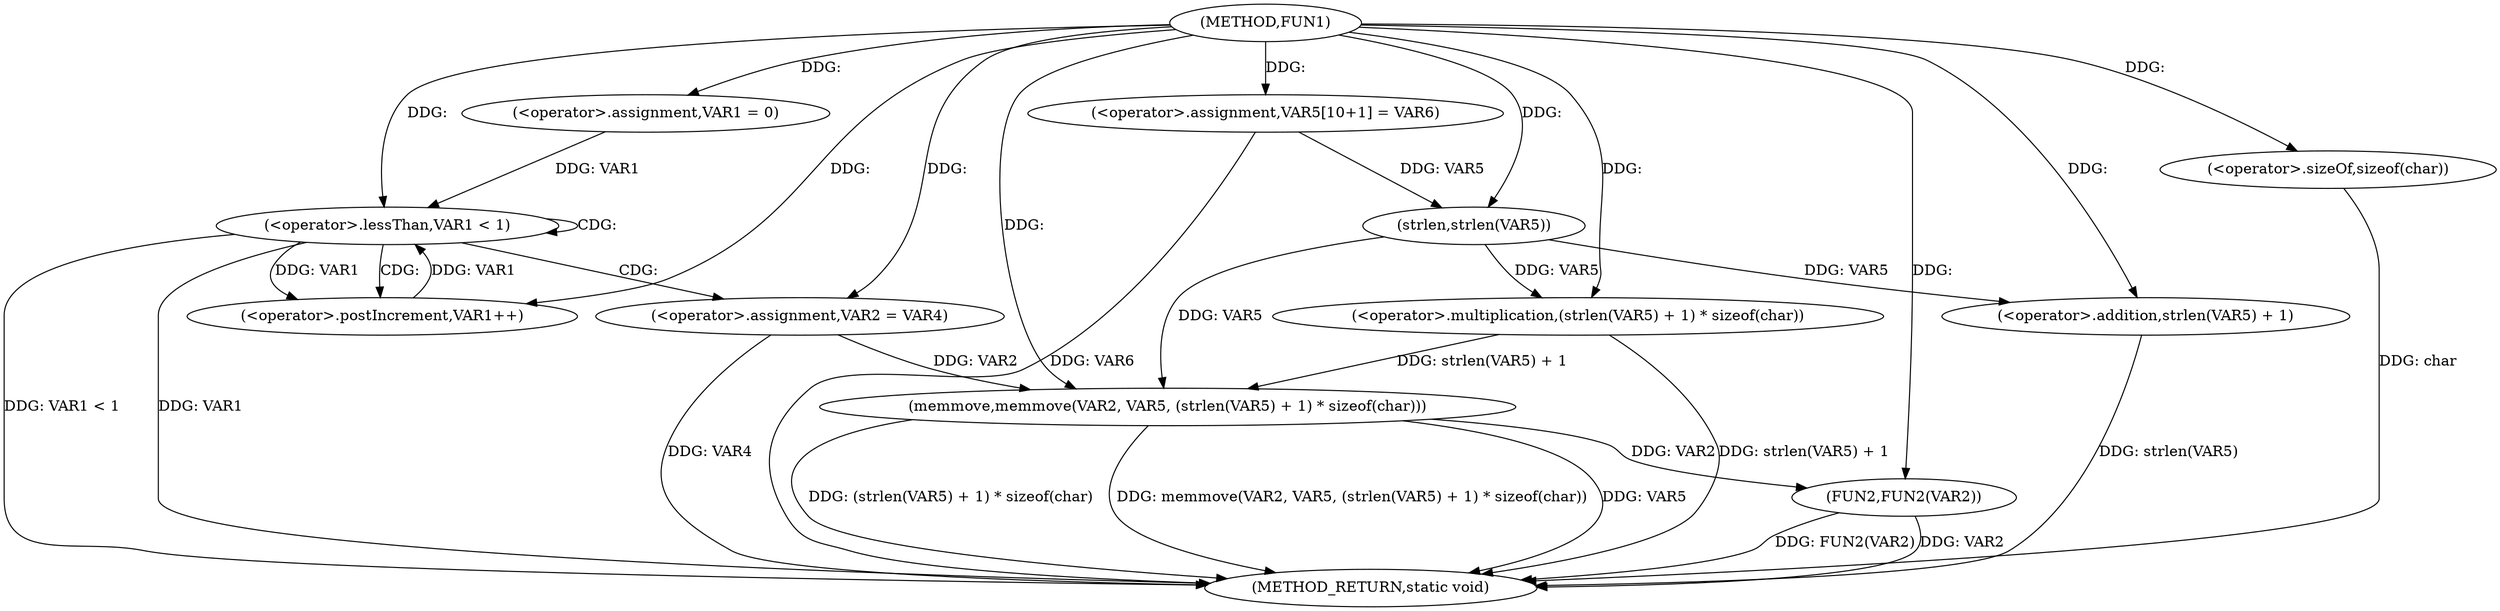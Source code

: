 digraph FUN1 {  
"1000100" [label = "(METHOD,FUN1)" ]
"1000136" [label = "(METHOD_RETURN,static void)" ]
"1000107" [label = "(<operator>.assignment,VAR1 = 0)" ]
"1000110" [label = "(<operator>.lessThan,VAR1 < 1)" ]
"1000113" [label = "(<operator>.postIncrement,VAR1++)" ]
"1000116" [label = "(<operator>.assignment,VAR2 = VAR4)" ]
"1000121" [label = "(<operator>.assignment,VAR5[10+1] = VAR6)" ]
"1000124" [label = "(memmove,memmove(VAR2, VAR5, (strlen(VAR5) + 1) * sizeof(char)))" ]
"1000127" [label = "(<operator>.multiplication,(strlen(VAR5) + 1) * sizeof(char))" ]
"1000128" [label = "(<operator>.addition,strlen(VAR5) + 1)" ]
"1000129" [label = "(strlen,strlen(VAR5))" ]
"1000132" [label = "(<operator>.sizeOf,sizeof(char))" ]
"1000134" [label = "(FUN2,FUN2(VAR2))" ]
  "1000124" -> "1000136"  [ label = "DDG: VAR5"] 
  "1000124" -> "1000136"  [ label = "DDG: (strlen(VAR5) + 1) * sizeof(char)"] 
  "1000116" -> "1000136"  [ label = "DDG: VAR4"] 
  "1000132" -> "1000136"  [ label = "DDG: char"] 
  "1000127" -> "1000136"  [ label = "DDG: strlen(VAR5) + 1"] 
  "1000124" -> "1000136"  [ label = "DDG: memmove(VAR2, VAR5, (strlen(VAR5) + 1) * sizeof(char))"] 
  "1000121" -> "1000136"  [ label = "DDG: VAR6"] 
  "1000128" -> "1000136"  [ label = "DDG: strlen(VAR5)"] 
  "1000134" -> "1000136"  [ label = "DDG: FUN2(VAR2)"] 
  "1000134" -> "1000136"  [ label = "DDG: VAR2"] 
  "1000110" -> "1000136"  [ label = "DDG: VAR1 < 1"] 
  "1000110" -> "1000136"  [ label = "DDG: VAR1"] 
  "1000100" -> "1000107"  [ label = "DDG: "] 
  "1000107" -> "1000110"  [ label = "DDG: VAR1"] 
  "1000113" -> "1000110"  [ label = "DDG: VAR1"] 
  "1000100" -> "1000110"  [ label = "DDG: "] 
  "1000110" -> "1000113"  [ label = "DDG: VAR1"] 
  "1000100" -> "1000113"  [ label = "DDG: "] 
  "1000100" -> "1000116"  [ label = "DDG: "] 
  "1000100" -> "1000121"  [ label = "DDG: "] 
  "1000116" -> "1000124"  [ label = "DDG: VAR2"] 
  "1000100" -> "1000124"  [ label = "DDG: "] 
  "1000129" -> "1000124"  [ label = "DDG: VAR5"] 
  "1000127" -> "1000124"  [ label = "DDG: strlen(VAR5) + 1"] 
  "1000129" -> "1000127"  [ label = "DDG: VAR5"] 
  "1000100" -> "1000127"  [ label = "DDG: "] 
  "1000129" -> "1000128"  [ label = "DDG: VAR5"] 
  "1000121" -> "1000129"  [ label = "DDG: VAR5"] 
  "1000100" -> "1000129"  [ label = "DDG: "] 
  "1000100" -> "1000128"  [ label = "DDG: "] 
  "1000100" -> "1000132"  [ label = "DDG: "] 
  "1000124" -> "1000134"  [ label = "DDG: VAR2"] 
  "1000100" -> "1000134"  [ label = "DDG: "] 
  "1000110" -> "1000110"  [ label = "CDG: "] 
  "1000110" -> "1000116"  [ label = "CDG: "] 
  "1000110" -> "1000113"  [ label = "CDG: "] 
}
